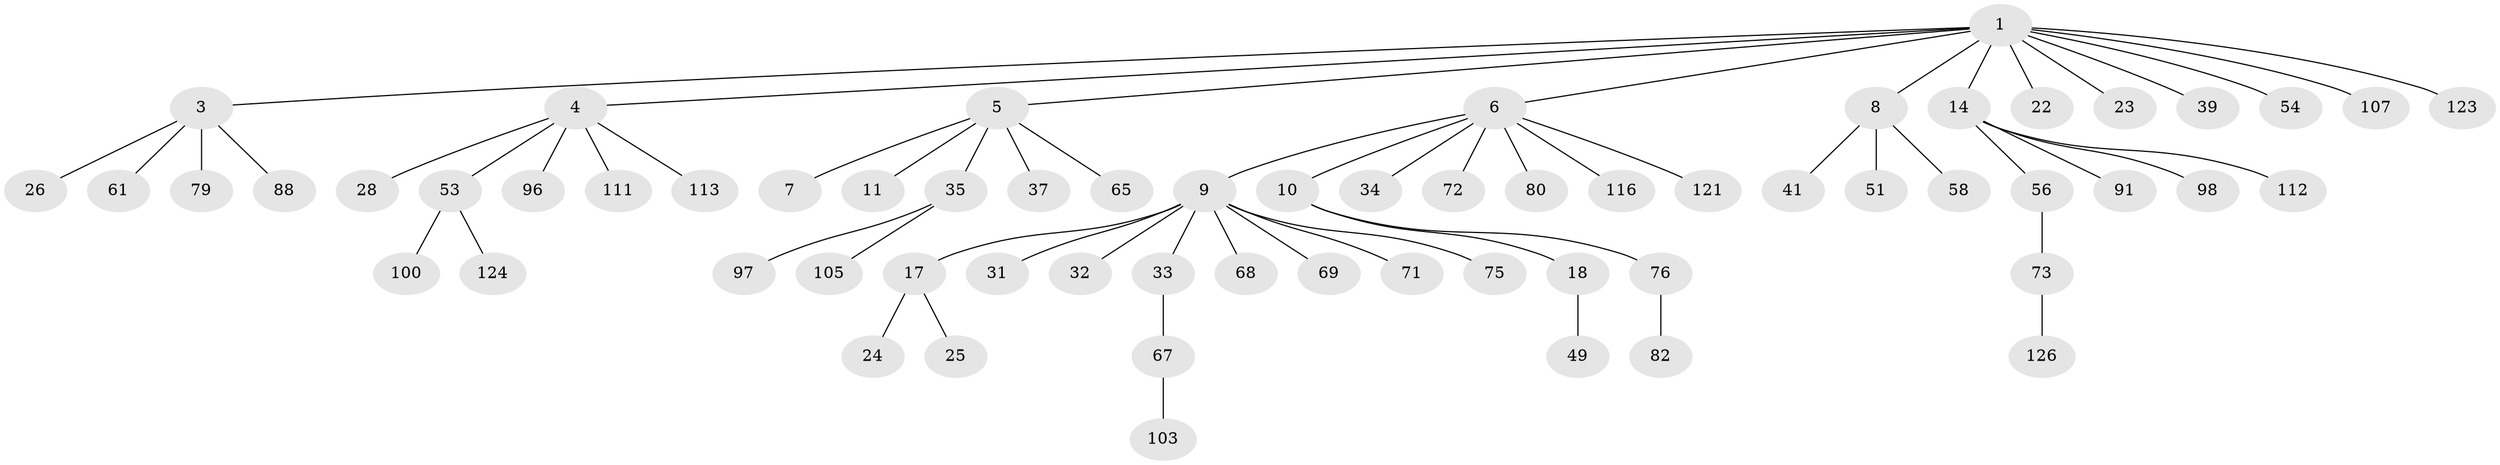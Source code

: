 // original degree distribution, {6: 0.031746031746031744, 8: 0.015873015873015872, 4: 0.05555555555555555, 5: 0.007936507936507936, 3: 0.1349206349206349, 7: 0.007936507936507936, 2: 0.1984126984126984, 1: 0.5476190476190477}
// Generated by graph-tools (version 1.1) at 2025/15/03/09/25 04:15:26]
// undirected, 63 vertices, 62 edges
graph export_dot {
graph [start="1"]
  node [color=gray90,style=filled];
  1 [super="+2"];
  3 [super="+19"];
  4;
  5 [super="+20"];
  6 [super="+13+84+106"];
  7 [super="+99+66"];
  8 [super="+27+30+46+12"];
  9 [super="+21+70+16+48+15"];
  10 [super="+110+36+42"];
  11 [super="+92"];
  14 [super="+45"];
  17;
  18 [super="+44+40"];
  22;
  23;
  24;
  25;
  26 [super="+102+52"];
  28 [super="+86"];
  31;
  32 [super="+108+120"];
  33 [super="+62+104+59"];
  34 [super="+50"];
  35;
  37;
  39;
  41 [super="+95"];
  49;
  51 [super="+83+64"];
  53 [super="+57+81+109"];
  54 [super="+55"];
  56;
  58 [super="+117"];
  61;
  65;
  67 [super="+74"];
  68;
  69;
  71 [super="+78"];
  72;
  73;
  75;
  76;
  79;
  80;
  82;
  88;
  91;
  96;
  97;
  98;
  100;
  103;
  105;
  107;
  111;
  112;
  113;
  116;
  121;
  123;
  124;
  126;
  1 -- 3;
  1 -- 5;
  1 -- 23;
  1 -- 39;
  1 -- 123;
  1 -- 4;
  1 -- 6;
  1 -- 8;
  1 -- 107;
  1 -- 14;
  1 -- 22;
  1 -- 54;
  3 -- 26;
  3 -- 88;
  3 -- 61;
  3 -- 79;
  4 -- 28;
  4 -- 53;
  4 -- 96;
  4 -- 111;
  4 -- 113;
  5 -- 7;
  5 -- 11;
  5 -- 65;
  5 -- 37;
  5 -- 35;
  6 -- 9;
  6 -- 10;
  6 -- 72;
  6 -- 80;
  6 -- 121;
  6 -- 34;
  6 -- 116;
  8 -- 58;
  8 -- 51;
  8 -- 41;
  9 -- 33;
  9 -- 32;
  9 -- 75;
  9 -- 69;
  9 -- 71;
  9 -- 31;
  9 -- 68;
  9 -- 17;
  10 -- 18;
  10 -- 76;
  14 -- 112;
  14 -- 98;
  14 -- 56;
  14 -- 91;
  17 -- 24;
  17 -- 25;
  18 -- 49;
  33 -- 67;
  35 -- 97;
  35 -- 105;
  53 -- 100;
  53 -- 124;
  56 -- 73;
  67 -- 103;
  73 -- 126;
  76 -- 82;
}
